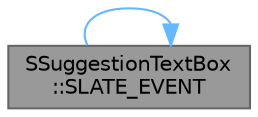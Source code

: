 digraph "SSuggestionTextBox::SLATE_EVENT"
{
 // INTERACTIVE_SVG=YES
 // LATEX_PDF_SIZE
  bgcolor="transparent";
  edge [fontname=Helvetica,fontsize=10,labelfontname=Helvetica,labelfontsize=10];
  node [fontname=Helvetica,fontsize=10,shape=box,height=0.2,width=0.4];
  rankdir="LR";
  Node1 [id="Node000001",label="SSuggestionTextBox\l::SLATE_EVENT",height=0.2,width=0.4,color="gray40", fillcolor="grey60", style="filled", fontcolor="black",tooltip="Called before the suggestion list is shown."];
  Node1 -> Node1 [id="edge1_Node000001_Node000001",color="steelblue1",style="solid",tooltip=" "];
}
